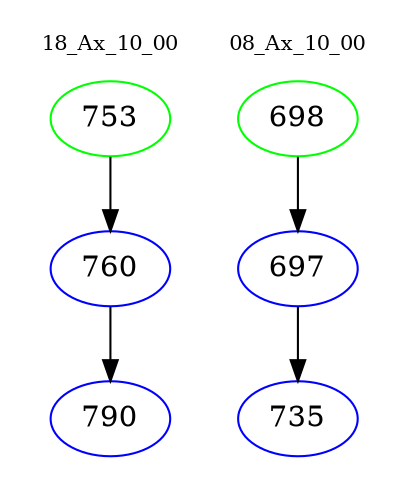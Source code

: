 digraph{
subgraph cluster_0 {
color = white
label = "18_Ax_10_00";
fontsize=10;
T0_753 [label="753", color="green"]
T0_753 -> T0_760 [color="black"]
T0_760 [label="760", color="blue"]
T0_760 -> T0_790 [color="black"]
T0_790 [label="790", color="blue"]
}
subgraph cluster_1 {
color = white
label = "08_Ax_10_00";
fontsize=10;
T1_698 [label="698", color="green"]
T1_698 -> T1_697 [color="black"]
T1_697 [label="697", color="blue"]
T1_697 -> T1_735 [color="black"]
T1_735 [label="735", color="blue"]
}
}
